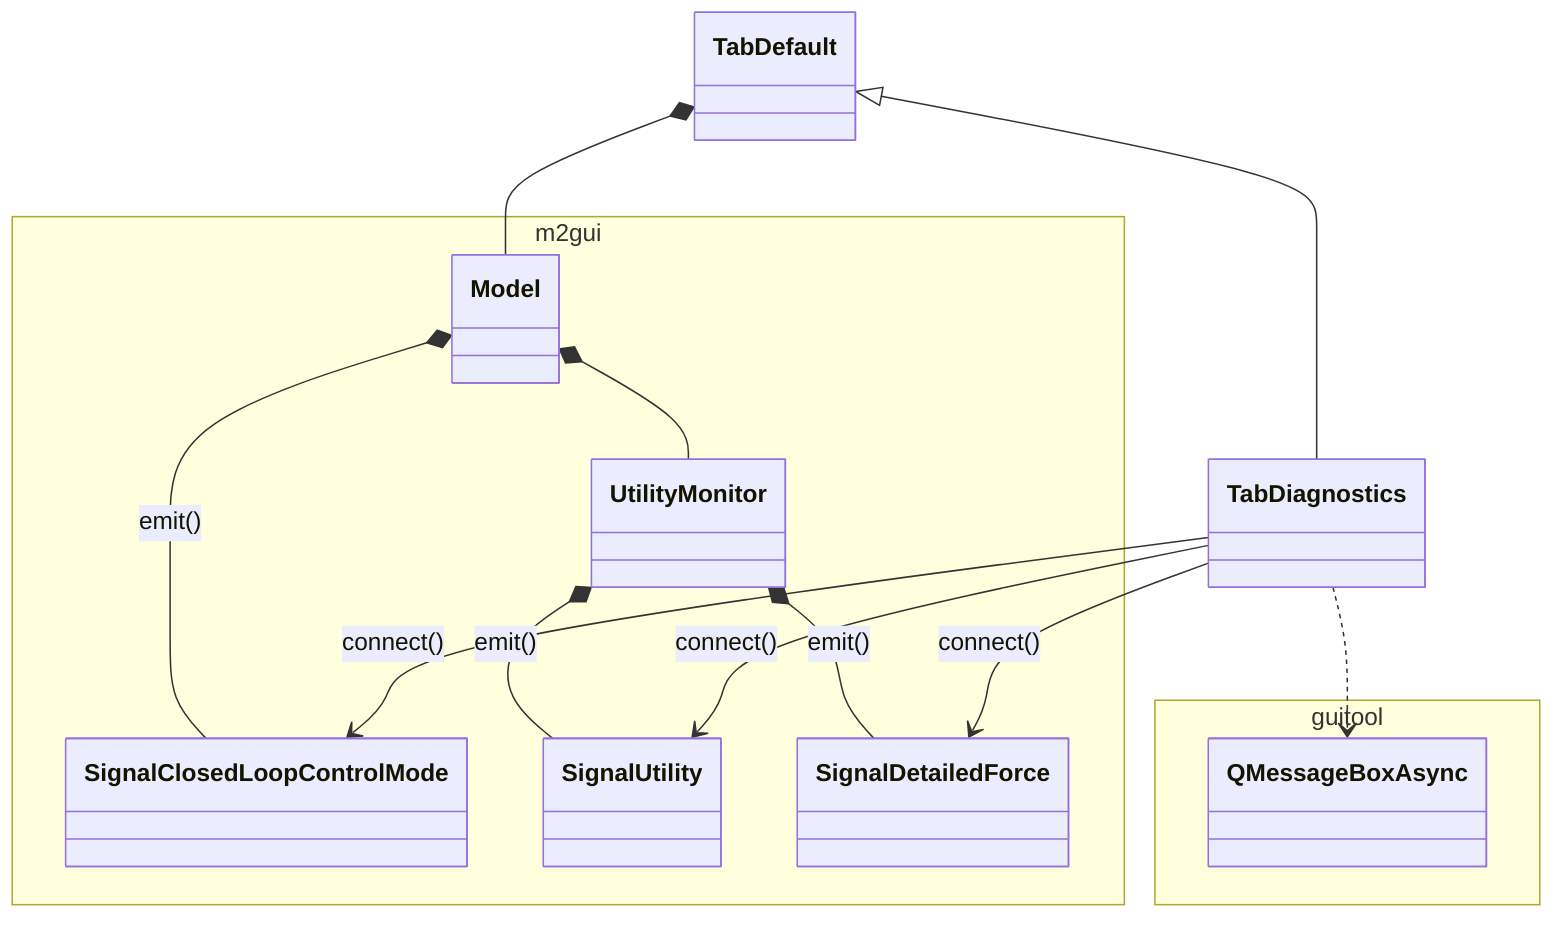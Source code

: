 classDiagram
namespace m2gui {
  class Model
  class UtilityMonitor
  class SignalClosedLoopControlMode
  class SignalUtility
  class SignalDetailedForce
}

Model *-- UtilityMonitor
Model *-- SignalClosedLoopControlMode : emit()
UtilityMonitor *-- SignalUtility : emit()
UtilityMonitor *-- SignalDetailedForce : emit()

namespace guitool {
  class QMessageBoxAsync
}

TabDefault *-- Model
TabDefault <|-- TabDiagnostics

TabDiagnostics --> SignalClosedLoopControlMode : connect()
TabDiagnostics --> SignalUtility : connect()
TabDiagnostics --> SignalDetailedForce : connect()
TabDiagnostics ..> QMessageBoxAsync